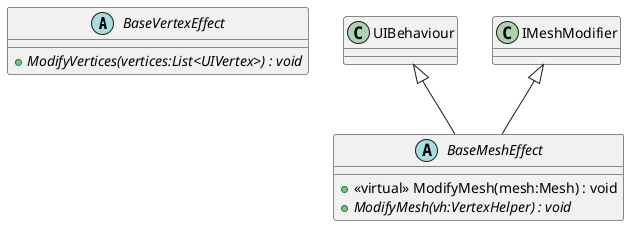 @startuml
abstract class BaseVertexEffect {
    + {abstract} ModifyVertices(vertices:List<UIVertex>) : void
}
abstract class BaseMeshEffect {
    + <<virtual>> ModifyMesh(mesh:Mesh) : void
    + {abstract} ModifyMesh(vh:VertexHelper) : void
}
UIBehaviour <|-- BaseMeshEffect
IMeshModifier <|-- BaseMeshEffect
@enduml
